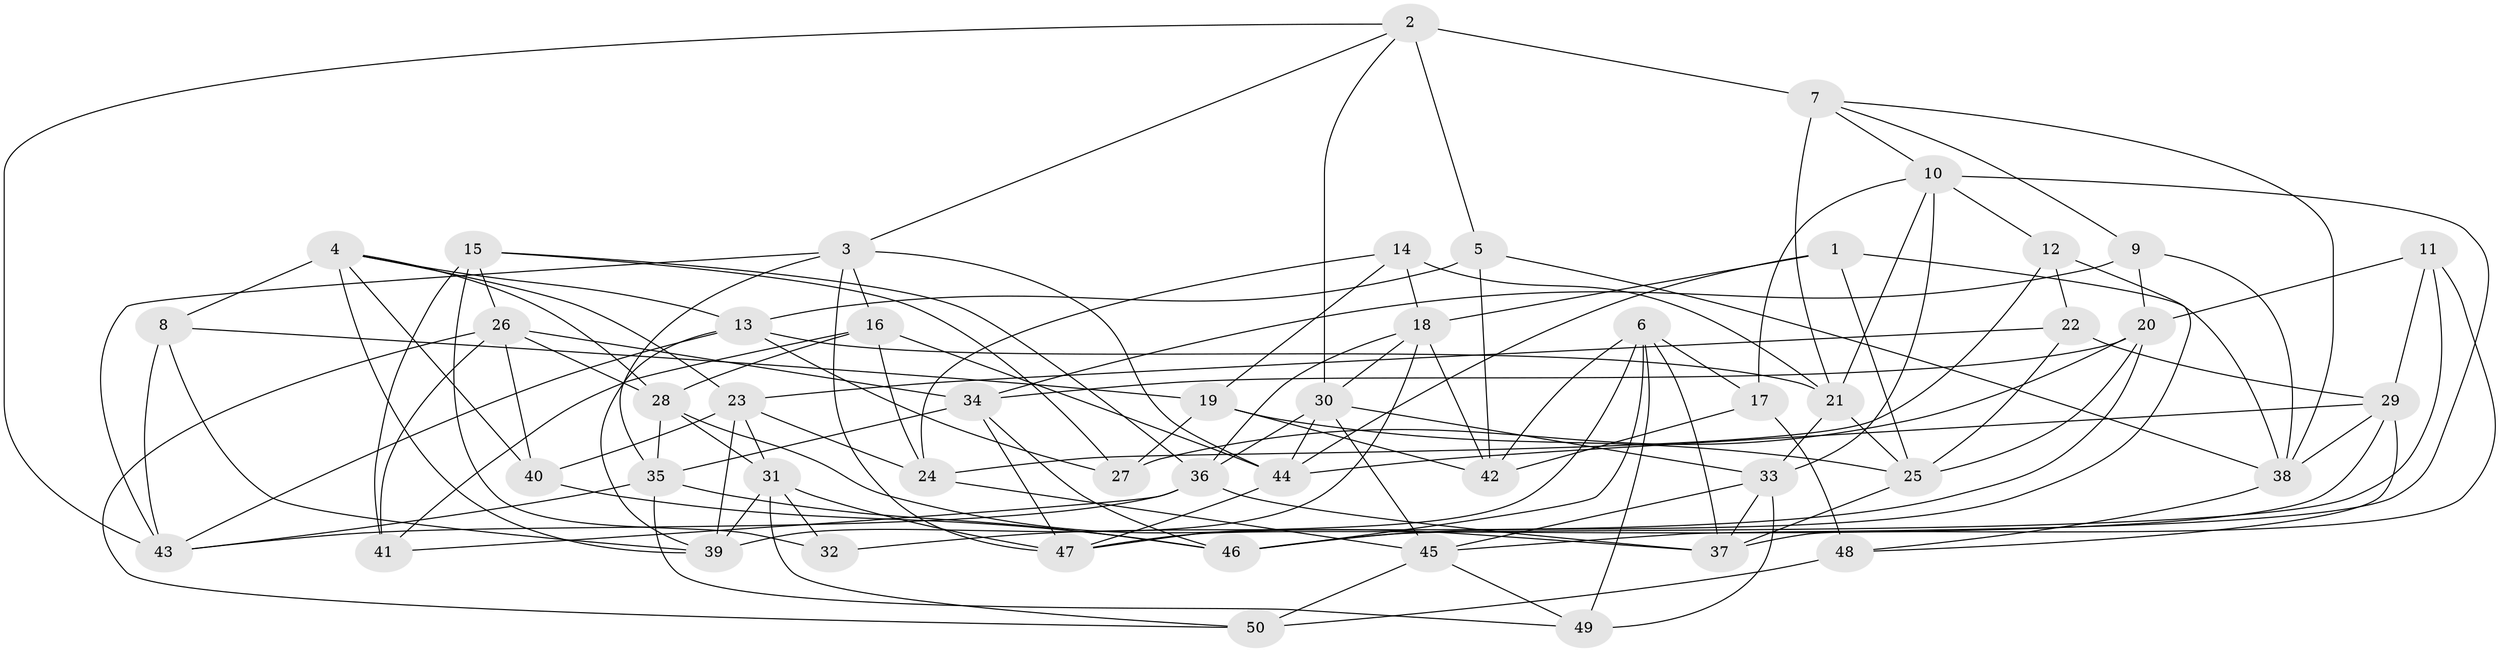 // original degree distribution, {4: 1.0}
// Generated by graph-tools (version 1.1) at 2025/38/03/04/25 23:38:14]
// undirected, 50 vertices, 130 edges
graph export_dot {
  node [color=gray90,style=filled];
  1;
  2;
  3;
  4;
  5;
  6;
  7;
  8;
  9;
  10;
  11;
  12;
  13;
  14;
  15;
  16;
  17;
  18;
  19;
  20;
  21;
  22;
  23;
  24;
  25;
  26;
  27;
  28;
  29;
  30;
  31;
  32;
  33;
  34;
  35;
  36;
  37;
  38;
  39;
  40;
  41;
  42;
  43;
  44;
  45;
  46;
  47;
  48;
  49;
  50;
  1 -- 18 [weight=1.0];
  1 -- 25 [weight=1.0];
  1 -- 38 [weight=1.0];
  1 -- 44 [weight=1.0];
  2 -- 3 [weight=1.0];
  2 -- 5 [weight=1.0];
  2 -- 7 [weight=2.0];
  2 -- 30 [weight=1.0];
  2 -- 43 [weight=1.0];
  3 -- 16 [weight=1.0];
  3 -- 35 [weight=1.0];
  3 -- 43 [weight=1.0];
  3 -- 44 [weight=1.0];
  3 -- 47 [weight=1.0];
  4 -- 8 [weight=1.0];
  4 -- 13 [weight=1.0];
  4 -- 23 [weight=1.0];
  4 -- 28 [weight=1.0];
  4 -- 39 [weight=1.0];
  4 -- 40 [weight=1.0];
  5 -- 13 [weight=1.0];
  5 -- 38 [weight=1.0];
  5 -- 42 [weight=1.0];
  6 -- 17 [weight=1.0];
  6 -- 37 [weight=1.0];
  6 -- 42 [weight=1.0];
  6 -- 46 [weight=1.0];
  6 -- 47 [weight=1.0];
  6 -- 49 [weight=1.0];
  7 -- 9 [weight=1.0];
  7 -- 10 [weight=1.0];
  7 -- 21 [weight=1.0];
  7 -- 38 [weight=1.0];
  8 -- 19 [weight=1.0];
  8 -- 39 [weight=1.0];
  8 -- 43 [weight=1.0];
  9 -- 20 [weight=1.0];
  9 -- 34 [weight=1.0];
  9 -- 38 [weight=1.0];
  10 -- 12 [weight=1.0];
  10 -- 17 [weight=1.0];
  10 -- 21 [weight=1.0];
  10 -- 33 [weight=1.0];
  10 -- 45 [weight=1.0];
  11 -- 20 [weight=1.0];
  11 -- 29 [weight=1.0];
  11 -- 37 [weight=1.0];
  11 -- 46 [weight=1.0];
  12 -- 22 [weight=1.0];
  12 -- 24 [weight=1.0];
  12 -- 46 [weight=1.0];
  13 -- 21 [weight=1.0];
  13 -- 27 [weight=1.0];
  13 -- 39 [weight=1.0];
  13 -- 43 [weight=1.0];
  14 -- 18 [weight=1.0];
  14 -- 19 [weight=1.0];
  14 -- 21 [weight=1.0];
  14 -- 24 [weight=1.0];
  15 -- 26 [weight=1.0];
  15 -- 27 [weight=1.0];
  15 -- 32 [weight=2.0];
  15 -- 36 [weight=1.0];
  15 -- 41 [weight=1.0];
  16 -- 24 [weight=2.0];
  16 -- 28 [weight=1.0];
  16 -- 41 [weight=1.0];
  16 -- 44 [weight=1.0];
  17 -- 42 [weight=1.0];
  17 -- 48 [weight=1.0];
  18 -- 30 [weight=1.0];
  18 -- 36 [weight=1.0];
  18 -- 39 [weight=1.0];
  18 -- 42 [weight=1.0];
  19 -- 25 [weight=1.0];
  19 -- 27 [weight=1.0];
  19 -- 42 [weight=2.0];
  20 -- 25 [weight=1.0];
  20 -- 27 [weight=1.0];
  20 -- 32 [weight=1.0];
  20 -- 34 [weight=1.0];
  21 -- 25 [weight=1.0];
  21 -- 33 [weight=1.0];
  22 -- 23 [weight=1.0];
  22 -- 25 [weight=1.0];
  22 -- 29 [weight=1.0];
  23 -- 24 [weight=1.0];
  23 -- 31 [weight=1.0];
  23 -- 39 [weight=1.0];
  23 -- 40 [weight=1.0];
  24 -- 45 [weight=1.0];
  25 -- 37 [weight=1.0];
  26 -- 28 [weight=1.0];
  26 -- 34 [weight=1.0];
  26 -- 40 [weight=1.0];
  26 -- 41 [weight=1.0];
  26 -- 50 [weight=1.0];
  28 -- 31 [weight=1.0];
  28 -- 35 [weight=1.0];
  28 -- 37 [weight=1.0];
  29 -- 38 [weight=1.0];
  29 -- 44 [weight=1.0];
  29 -- 47 [weight=1.0];
  29 -- 48 [weight=1.0];
  30 -- 33 [weight=1.0];
  30 -- 36 [weight=1.0];
  30 -- 44 [weight=1.0];
  30 -- 45 [weight=1.0];
  31 -- 32 [weight=1.0];
  31 -- 39 [weight=1.0];
  31 -- 47 [weight=1.0];
  31 -- 50 [weight=1.0];
  33 -- 37 [weight=1.0];
  33 -- 45 [weight=1.0];
  33 -- 49 [weight=1.0];
  34 -- 35 [weight=1.0];
  34 -- 46 [weight=1.0];
  34 -- 47 [weight=1.0];
  35 -- 43 [weight=1.0];
  35 -- 46 [weight=1.0];
  35 -- 49 [weight=1.0];
  36 -- 37 [weight=1.0];
  36 -- 41 [weight=1.0];
  36 -- 43 [weight=1.0];
  38 -- 48 [weight=1.0];
  40 -- 46 [weight=1.0];
  44 -- 47 [weight=1.0];
  45 -- 49 [weight=1.0];
  45 -- 50 [weight=1.0];
  48 -- 50 [weight=1.0];
}
